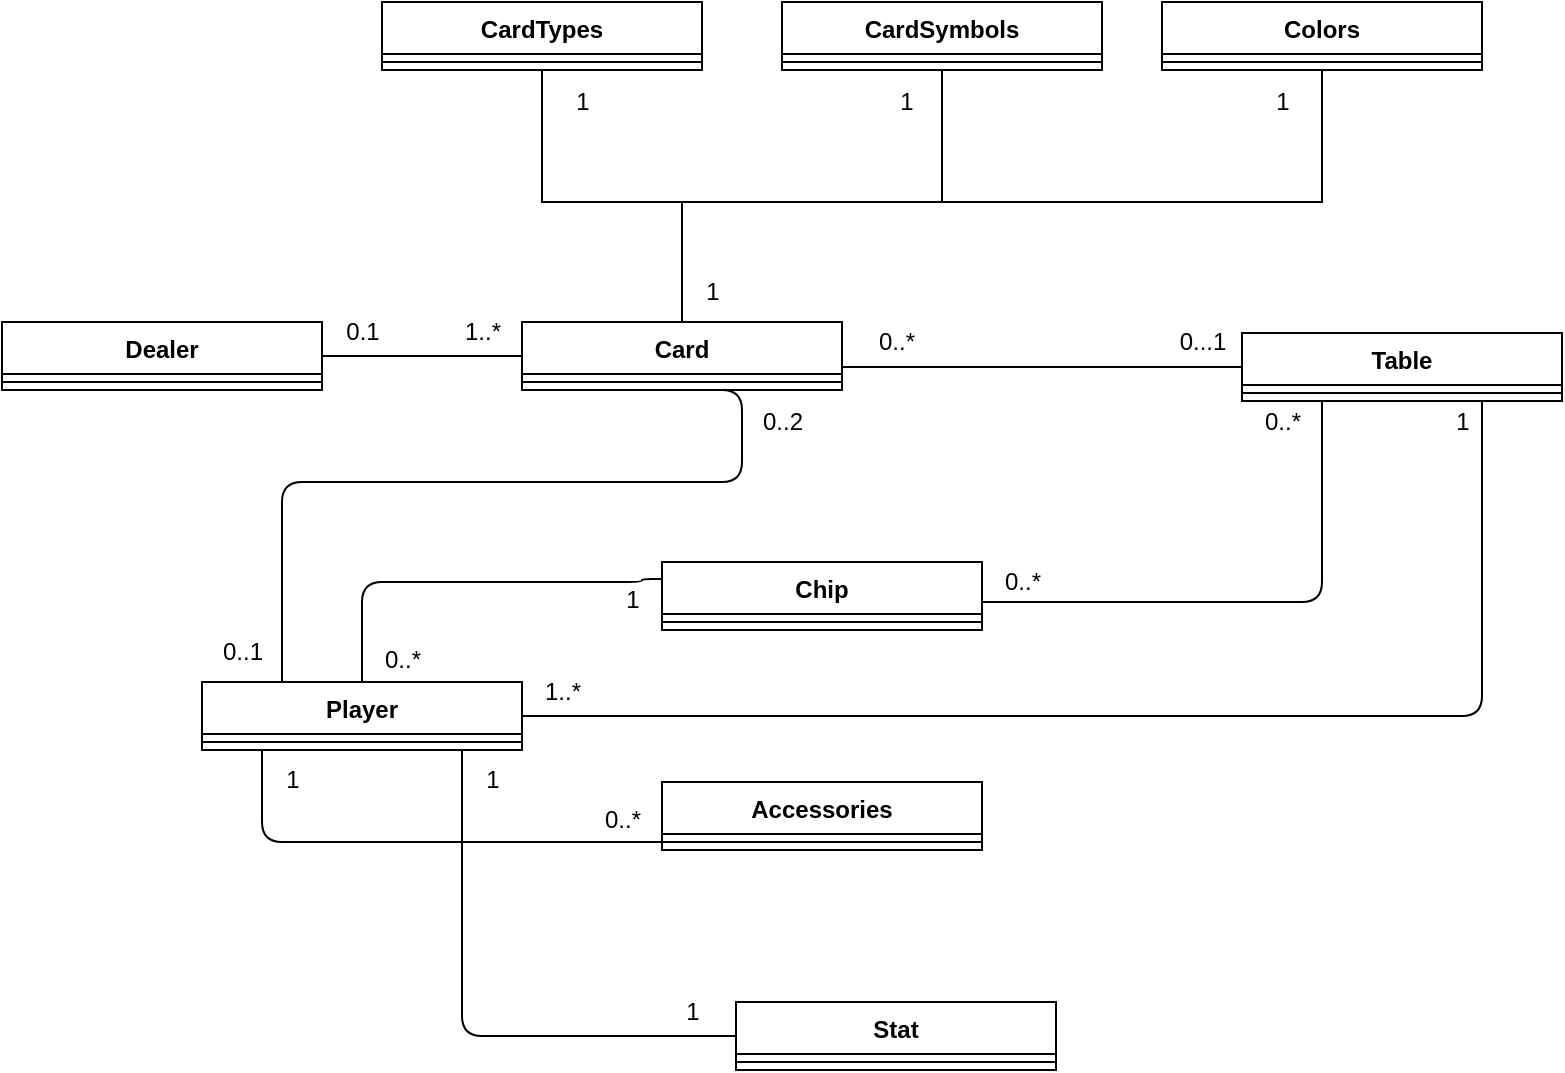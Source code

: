 <mxfile version="20.7.4" type="device"><diagram id="JUYCdOTEL70-4m9IWvCx" name="Side-1"><mxGraphModel dx="1418" dy="2037" grid="1" gridSize="10" guides="1" tooltips="1" connect="1" arrows="1" fold="1" page="1" pageScale="1" pageWidth="827" pageHeight="1169" math="0" shadow="0"><root><mxCell id="0"/><mxCell id="1" parent="0"/><mxCell id="rIkGXPQX00HJFJONwjd3-1" value="Table" style="swimlane;fontStyle=1;align=center;verticalAlign=top;childLayout=stackLayout;horizontal=1;startSize=26;horizontalStack=0;resizeParent=1;resizeParentMax=0;resizeLast=0;collapsible=1;marginBottom=0;" vertex="1" parent="1"><mxGeometry x="700" y="-294.5" width="160" height="34" as="geometry"/></mxCell><mxCell id="rIkGXPQX00HJFJONwjd3-2" value="" style="line;strokeWidth=1;fillColor=none;align=left;verticalAlign=middle;spacingTop=-1;spacingLeft=3;spacingRight=3;rotatable=0;labelPosition=right;points=[];portConstraint=eastwest;strokeColor=inherit;" vertex="1" parent="rIkGXPQX00HJFJONwjd3-1"><mxGeometry y="26" width="160" height="8" as="geometry"/></mxCell><mxCell id="rIkGXPQX00HJFJONwjd3-3" style="edgeStyle=orthogonalEdgeStyle;orthogonalLoop=1;jettySize=auto;html=1;entryX=0;entryY=0.5;entryDx=0;entryDy=0;endArrow=none;endFill=0;" edge="1" parent="1" source="rIkGXPQX00HJFJONwjd3-7" target="rIkGXPQX00HJFJONwjd3-1"><mxGeometry relative="1" as="geometry"><Array as="points"><mxPoint x="635" y="-277"/></Array></mxGeometry></mxCell><mxCell id="rIkGXPQX00HJFJONwjd3-4" style="edgeStyle=orthogonalEdgeStyle;rounded=0;orthogonalLoop=1;jettySize=auto;html=1;strokeWidth=1;endArrow=none;endFill=0;startSize=6;endSize=20;" edge="1" parent="1" source="rIkGXPQX00HJFJONwjd3-7" target="rIkGXPQX00HJFJONwjd3-42"><mxGeometry relative="1" as="geometry"><Array as="points"><mxPoint x="420" y="-360"/><mxPoint x="350" y="-360"/></Array></mxGeometry></mxCell><mxCell id="rIkGXPQX00HJFJONwjd3-5" style="edgeStyle=orthogonalEdgeStyle;rounded=0;orthogonalLoop=1;jettySize=auto;html=1;entryX=0.5;entryY=1;entryDx=0;entryDy=0;strokeWidth=1;endArrow=none;endFill=0;startSize=6;endSize=20;" edge="1" parent="1" source="rIkGXPQX00HJFJONwjd3-7" target="rIkGXPQX00HJFJONwjd3-44"><mxGeometry relative="1" as="geometry"><Array as="points"><mxPoint x="420" y="-360"/><mxPoint x="550" y="-360"/></Array></mxGeometry></mxCell><mxCell id="rIkGXPQX00HJFJONwjd3-6" style="edgeStyle=orthogonalEdgeStyle;rounded=0;orthogonalLoop=1;jettySize=auto;html=1;entryX=0.5;entryY=1;entryDx=0;entryDy=0;strokeWidth=1;endArrow=none;endFill=0;startSize=6;endSize=20;" edge="1" parent="1" source="rIkGXPQX00HJFJONwjd3-7" target="rIkGXPQX00HJFJONwjd3-46"><mxGeometry relative="1" as="geometry"><Array as="points"><mxPoint x="420" y="-360"/><mxPoint x="740" y="-360"/></Array></mxGeometry></mxCell><mxCell id="rIkGXPQX00HJFJONwjd3-7" value="Card" style="swimlane;fontStyle=1;align=center;verticalAlign=top;childLayout=stackLayout;horizontal=1;startSize=26;horizontalStack=0;resizeParent=1;resizeParentMax=0;resizeLast=0;collapsible=1;marginBottom=0;" vertex="1" parent="1"><mxGeometry x="340" y="-300" width="160" height="34" as="geometry"/></mxCell><mxCell id="rIkGXPQX00HJFJONwjd3-8" value="" style="line;strokeWidth=1;fillColor=none;align=left;verticalAlign=middle;spacingTop=-1;spacingLeft=3;spacingRight=3;rotatable=0;labelPosition=right;points=[];portConstraint=eastwest;strokeColor=inherit;" vertex="1" parent="rIkGXPQX00HJFJONwjd3-7"><mxGeometry y="26" width="160" height="8" as="geometry"/></mxCell><mxCell id="rIkGXPQX00HJFJONwjd3-9" value="" style="edgeStyle=orthogonalEdgeStyle;orthogonalLoop=1;jettySize=auto;html=1;endArrow=none;endFill=0;" edge="1" parent="1" source="rIkGXPQX00HJFJONwjd3-13" target="rIkGXPQX00HJFJONwjd3-22"><mxGeometry relative="1" as="geometry"><Array as="points"><mxPoint x="210" y="-40"/></Array></mxGeometry></mxCell><mxCell id="rIkGXPQX00HJFJONwjd3-10" style="edgeStyle=orthogonalEdgeStyle;orthogonalLoop=1;jettySize=auto;html=1;entryX=0;entryY=0.25;entryDx=0;entryDy=0;endArrow=none;endFill=0;" edge="1" parent="1" source="rIkGXPQX00HJFJONwjd3-13" target="rIkGXPQX00HJFJONwjd3-16"><mxGeometry relative="1" as="geometry"><Array as="points"><mxPoint x="260" y="-170"/><mxPoint x="400" y="-170"/><mxPoint x="400" y="-171"/></Array></mxGeometry></mxCell><mxCell id="rIkGXPQX00HJFJONwjd3-11" style="edgeStyle=orthogonalEdgeStyle;orthogonalLoop=1;jettySize=auto;html=1;entryX=0.75;entryY=1;entryDx=0;entryDy=0;endArrow=none;endFill=0;" edge="1" parent="1" source="rIkGXPQX00HJFJONwjd3-13" target="rIkGXPQX00HJFJONwjd3-1"><mxGeometry relative="1" as="geometry"><Array as="points"><mxPoint x="820" y="-103"/></Array></mxGeometry></mxCell><mxCell id="rIkGXPQX00HJFJONwjd3-12" style="edgeStyle=orthogonalEdgeStyle;orthogonalLoop=1;jettySize=auto;html=1;entryX=0.25;entryY=1;entryDx=0;entryDy=0;endArrow=none;endFill=0;" edge="1" parent="1" source="rIkGXPQX00HJFJONwjd3-13" target="rIkGXPQX00HJFJONwjd3-7"><mxGeometry relative="1" as="geometry"><Array as="points"><mxPoint x="220" y="-220"/><mxPoint x="450" y="-220"/></Array></mxGeometry></mxCell><mxCell id="rIkGXPQX00HJFJONwjd3-13" value="Player" style="swimlane;fontStyle=1;align=center;verticalAlign=top;childLayout=stackLayout;horizontal=1;startSize=26;horizontalStack=0;resizeParent=1;resizeParentMax=0;resizeLast=0;collapsible=1;marginBottom=0;" vertex="1" parent="1"><mxGeometry x="180" y="-120" width="160" height="34" as="geometry"/></mxCell><mxCell id="rIkGXPQX00HJFJONwjd3-14" value="" style="line;strokeWidth=1;fillColor=none;align=left;verticalAlign=middle;spacingTop=-1;spacingLeft=3;spacingRight=3;rotatable=0;labelPosition=right;points=[];portConstraint=eastwest;strokeColor=inherit;" vertex="1" parent="rIkGXPQX00HJFJONwjd3-13"><mxGeometry y="26" width="160" height="8" as="geometry"/></mxCell><mxCell id="rIkGXPQX00HJFJONwjd3-15" style="edgeStyle=orthogonalEdgeStyle;orthogonalLoop=1;jettySize=auto;html=1;entryX=0.25;entryY=1;entryDx=0;entryDy=0;endArrow=none;endFill=0;" edge="1" parent="1" source="rIkGXPQX00HJFJONwjd3-16" target="rIkGXPQX00HJFJONwjd3-1"><mxGeometry relative="1" as="geometry"><Array as="points"><mxPoint x="740" y="-160"/></Array></mxGeometry></mxCell><mxCell id="rIkGXPQX00HJFJONwjd3-16" value="Chip" style="swimlane;fontStyle=1;align=center;verticalAlign=top;childLayout=stackLayout;horizontal=1;startSize=26;horizontalStack=0;resizeParent=1;resizeParentMax=0;resizeLast=0;collapsible=1;marginBottom=0;" vertex="1" parent="1"><mxGeometry x="410" y="-180" width="160" height="34" as="geometry"/></mxCell><mxCell id="rIkGXPQX00HJFJONwjd3-17" value="" style="line;strokeWidth=1;fillColor=none;align=left;verticalAlign=middle;spacingTop=-1;spacingLeft=3;spacingRight=3;rotatable=0;labelPosition=right;points=[];portConstraint=eastwest;strokeColor=inherit;" vertex="1" parent="rIkGXPQX00HJFJONwjd3-16"><mxGeometry y="26" width="160" height="8" as="geometry"/></mxCell><mxCell id="rIkGXPQX00HJFJONwjd3-18" style="edgeStyle=orthogonalEdgeStyle;orthogonalLoop=1;jettySize=auto;html=1;endArrow=none;endFill=0;" edge="1" parent="1" source="rIkGXPQX00HJFJONwjd3-19" target="rIkGXPQX00HJFJONwjd3-7"><mxGeometry relative="1" as="geometry"/></mxCell><mxCell id="rIkGXPQX00HJFJONwjd3-19" value="Dealer" style="swimlane;fontStyle=1;align=center;verticalAlign=top;childLayout=stackLayout;horizontal=1;startSize=26;horizontalStack=0;resizeParent=1;resizeParentMax=0;resizeLast=0;collapsible=1;marginBottom=0;" vertex="1" parent="1"><mxGeometry x="80" y="-300" width="160" height="34" as="geometry"/></mxCell><mxCell id="rIkGXPQX00HJFJONwjd3-20" value="" style="line;strokeWidth=1;fillColor=none;align=left;verticalAlign=middle;spacingTop=-1;spacingLeft=3;spacingRight=3;rotatable=0;labelPosition=right;points=[];portConstraint=eastwest;strokeColor=inherit;" vertex="1" parent="rIkGXPQX00HJFJONwjd3-19"><mxGeometry y="26" width="160" height="8" as="geometry"/></mxCell><mxCell id="rIkGXPQX00HJFJONwjd3-21" value="Accessories" style="swimlane;fontStyle=1;align=center;verticalAlign=top;childLayout=stackLayout;horizontal=1;startSize=26;horizontalStack=0;resizeParent=1;resizeParentMax=0;resizeLast=0;collapsible=1;marginBottom=0;" vertex="1" parent="1"><mxGeometry x="410" y="-70" width="160" height="34" as="geometry"/></mxCell><mxCell id="rIkGXPQX00HJFJONwjd3-22" value="" style="line;strokeWidth=1;fillColor=none;align=left;verticalAlign=middle;spacingTop=-1;spacingLeft=3;spacingRight=3;rotatable=0;labelPosition=right;points=[];portConstraint=eastwest;strokeColor=inherit;" vertex="1" parent="rIkGXPQX00HJFJONwjd3-21"><mxGeometry y="26" width="160" height="8" as="geometry"/></mxCell><mxCell id="rIkGXPQX00HJFJONwjd3-23" value="" style="edgeStyle=orthogonalEdgeStyle;orthogonalLoop=1;jettySize=auto;html=1;endArrow=none;endFill=0;" edge="1" parent="1" source="rIkGXPQX00HJFJONwjd3-24" target="rIkGXPQX00HJFJONwjd3-14"><mxGeometry relative="1" as="geometry"><Array as="points"><mxPoint x="310" y="57"/></Array></mxGeometry></mxCell><mxCell id="rIkGXPQX00HJFJONwjd3-24" value="Stat" style="swimlane;fontStyle=1;align=center;verticalAlign=top;childLayout=stackLayout;horizontal=1;startSize=26;horizontalStack=0;resizeParent=1;resizeParentMax=0;resizeLast=0;collapsible=1;marginBottom=0;" vertex="1" parent="1"><mxGeometry x="447" y="40" width="160" height="34" as="geometry"/></mxCell><mxCell id="rIkGXPQX00HJFJONwjd3-25" value="" style="line;strokeWidth=1;fillColor=none;align=left;verticalAlign=middle;spacingTop=-1;spacingLeft=3;spacingRight=3;rotatable=0;labelPosition=right;points=[];portConstraint=eastwest;strokeColor=inherit;" vertex="1" parent="rIkGXPQX00HJFJONwjd3-24"><mxGeometry y="26" width="160" height="8" as="geometry"/></mxCell><mxCell id="rIkGXPQX00HJFJONwjd3-26" value="1" style="text;html=1;align=center;verticalAlign=middle;resizable=0;points=[];autosize=1;strokeColor=none;fillColor=none;" vertex="1" parent="1"><mxGeometry x="410" y="30" width="30" height="30" as="geometry"/></mxCell><mxCell id="rIkGXPQX00HJFJONwjd3-27" value="1" style="text;html=1;align=center;verticalAlign=middle;resizable=0;points=[];autosize=1;strokeColor=none;fillColor=none;" vertex="1" parent="1"><mxGeometry x="310" y="-86" width="30" height="30" as="geometry"/></mxCell><mxCell id="rIkGXPQX00HJFJONwjd3-28" value="1" style="text;html=1;align=center;verticalAlign=middle;resizable=0;points=[];autosize=1;strokeColor=none;fillColor=none;" vertex="1" parent="1"><mxGeometry x="210" y="-86" width="30" height="30" as="geometry"/></mxCell><mxCell id="rIkGXPQX00HJFJONwjd3-29" value="0..*" style="text;html=1;align=center;verticalAlign=middle;resizable=0;points=[];autosize=1;strokeColor=none;fillColor=none;" vertex="1" parent="1"><mxGeometry x="370" y="-66" width="40" height="30" as="geometry"/></mxCell><mxCell id="rIkGXPQX00HJFJONwjd3-30" value="1..*" style="text;html=1;align=center;verticalAlign=middle;resizable=0;points=[];autosize=1;strokeColor=none;fillColor=none;" vertex="1" parent="1"><mxGeometry x="300" y="-310" width="40" height="30" as="geometry"/></mxCell><mxCell id="rIkGXPQX00HJFJONwjd3-31" value="0.1" style="text;html=1;align=center;verticalAlign=middle;resizable=0;points=[];autosize=1;strokeColor=none;fillColor=none;" vertex="1" parent="1"><mxGeometry x="240" y="-310" width="40" height="30" as="geometry"/></mxCell><mxCell id="rIkGXPQX00HJFJONwjd3-32" value="0...1" style="text;html=1;align=center;verticalAlign=middle;resizable=0;points=[];autosize=1;strokeColor=none;fillColor=none;" vertex="1" parent="1"><mxGeometry x="655" y="-305" width="50" height="30" as="geometry"/></mxCell><mxCell id="rIkGXPQX00HJFJONwjd3-33" value="0..*" style="text;html=1;align=center;verticalAlign=middle;resizable=0;points=[];autosize=1;strokeColor=none;fillColor=none;" vertex="1" parent="1"><mxGeometry x="507" y="-305" width="40" height="30" as="geometry"/></mxCell><mxCell id="rIkGXPQX00HJFJONwjd3-34" value="0..1" style="text;html=1;align=center;verticalAlign=middle;resizable=0;points=[];autosize=1;strokeColor=none;fillColor=none;" vertex="1" parent="1"><mxGeometry x="180" y="-150" width="40" height="30" as="geometry"/></mxCell><mxCell id="rIkGXPQX00HJFJONwjd3-35" value="0..2" style="text;html=1;align=center;verticalAlign=middle;resizable=0;points=[];autosize=1;strokeColor=none;fillColor=none;" vertex="1" parent="1"><mxGeometry x="450" y="-265" width="40" height="30" as="geometry"/></mxCell><mxCell id="rIkGXPQX00HJFJONwjd3-36" value="1..*" style="text;html=1;align=center;verticalAlign=middle;resizable=0;points=[];autosize=1;strokeColor=none;fillColor=none;" vertex="1" parent="1"><mxGeometry x="340" y="-130" width="40" height="30" as="geometry"/></mxCell><mxCell id="rIkGXPQX00HJFJONwjd3-37" value="1" style="text;html=1;align=center;verticalAlign=middle;resizable=0;points=[];autosize=1;strokeColor=none;fillColor=none;" vertex="1" parent="1"><mxGeometry x="795" y="-265" width="30" height="30" as="geometry"/></mxCell><mxCell id="rIkGXPQX00HJFJONwjd3-38" value="0..*" style="text;html=1;align=center;verticalAlign=middle;resizable=0;points=[];autosize=1;strokeColor=none;fillColor=none;" vertex="1" parent="1"><mxGeometry x="570" y="-185" width="40" height="30" as="geometry"/></mxCell><mxCell id="rIkGXPQX00HJFJONwjd3-39" value="0..*" style="text;html=1;align=center;verticalAlign=middle;resizable=0;points=[];autosize=1;strokeColor=none;fillColor=none;" vertex="1" parent="1"><mxGeometry x="700" y="-265" width="40" height="30" as="geometry"/></mxCell><mxCell id="rIkGXPQX00HJFJONwjd3-40" value="0..*" style="text;html=1;align=center;verticalAlign=middle;resizable=0;points=[];autosize=1;strokeColor=none;fillColor=none;" vertex="1" parent="1"><mxGeometry x="260" y="-146" width="40" height="30" as="geometry"/></mxCell><mxCell id="rIkGXPQX00HJFJONwjd3-41" value="1" style="text;html=1;align=center;verticalAlign=middle;resizable=0;points=[];autosize=1;strokeColor=none;fillColor=none;" vertex="1" parent="1"><mxGeometry x="380" y="-176" width="30" height="30" as="geometry"/></mxCell><mxCell id="rIkGXPQX00HJFJONwjd3-42" value="CardTypes" style="swimlane;fontStyle=1;align=center;verticalAlign=top;childLayout=stackLayout;horizontal=1;startSize=26;horizontalStack=0;resizeParent=1;resizeParentMax=0;resizeLast=0;collapsible=1;marginBottom=0;" vertex="1" parent="1"><mxGeometry x="270" y="-460" width="160" height="34" as="geometry"/></mxCell><mxCell id="rIkGXPQX00HJFJONwjd3-43" value="" style="line;strokeWidth=1;fillColor=none;align=left;verticalAlign=middle;spacingTop=-1;spacingLeft=3;spacingRight=3;rotatable=0;labelPosition=right;points=[];portConstraint=eastwest;strokeColor=inherit;" vertex="1" parent="rIkGXPQX00HJFJONwjd3-42"><mxGeometry y="26" width="160" height="8" as="geometry"/></mxCell><mxCell id="rIkGXPQX00HJFJONwjd3-44" value="CardSymbols" style="swimlane;fontStyle=1;align=center;verticalAlign=top;childLayout=stackLayout;horizontal=1;startSize=26;horizontalStack=0;resizeParent=1;resizeParentMax=0;resizeLast=0;collapsible=1;marginBottom=0;" vertex="1" parent="1"><mxGeometry x="470" y="-460" width="160" height="34" as="geometry"/></mxCell><mxCell id="rIkGXPQX00HJFJONwjd3-45" value="" style="line;strokeWidth=1;fillColor=none;align=left;verticalAlign=middle;spacingTop=-1;spacingLeft=3;spacingRight=3;rotatable=0;labelPosition=right;points=[];portConstraint=eastwest;strokeColor=inherit;" vertex="1" parent="rIkGXPQX00HJFJONwjd3-44"><mxGeometry y="26" width="160" height="8" as="geometry"/></mxCell><mxCell id="rIkGXPQX00HJFJONwjd3-46" value="Colors" style="swimlane;fontStyle=1;align=center;verticalAlign=top;childLayout=stackLayout;horizontal=1;startSize=26;horizontalStack=0;resizeParent=1;resizeParentMax=0;resizeLast=0;collapsible=1;marginBottom=0;" vertex="1" parent="1"><mxGeometry x="660" y="-460" width="160" height="34" as="geometry"/></mxCell><mxCell id="rIkGXPQX00HJFJONwjd3-47" value="" style="line;strokeWidth=1;fillColor=none;align=left;verticalAlign=middle;spacingTop=-1;spacingLeft=3;spacingRight=3;rotatable=0;labelPosition=right;points=[];portConstraint=eastwest;strokeColor=inherit;" vertex="1" parent="rIkGXPQX00HJFJONwjd3-46"><mxGeometry y="26" width="160" height="8" as="geometry"/></mxCell><mxCell id="rIkGXPQX00HJFJONwjd3-48" value="1" style="text;html=1;align=center;verticalAlign=middle;resizable=0;points=[];autosize=1;strokeColor=none;fillColor=none;" vertex="1" parent="1"><mxGeometry x="355" y="-425" width="30" height="30" as="geometry"/></mxCell><mxCell id="rIkGXPQX00HJFJONwjd3-49" value="1" style="text;html=1;align=center;verticalAlign=middle;resizable=0;points=[];autosize=1;strokeColor=none;fillColor=none;" vertex="1" parent="1"><mxGeometry x="517" y="-425" width="30" height="30" as="geometry"/></mxCell><mxCell id="rIkGXPQX00HJFJONwjd3-50" value="1" style="text;html=1;align=center;verticalAlign=middle;resizable=0;points=[];autosize=1;strokeColor=none;fillColor=none;" vertex="1" parent="1"><mxGeometry x="705" y="-425" width="30" height="30" as="geometry"/></mxCell><mxCell id="rIkGXPQX00HJFJONwjd3-51" value="1" style="text;html=1;align=center;verticalAlign=middle;resizable=0;points=[];autosize=1;strokeColor=none;fillColor=none;" vertex="1" parent="1"><mxGeometry x="420" y="-330" width="30" height="30" as="geometry"/></mxCell></root></mxGraphModel></diagram></mxfile>